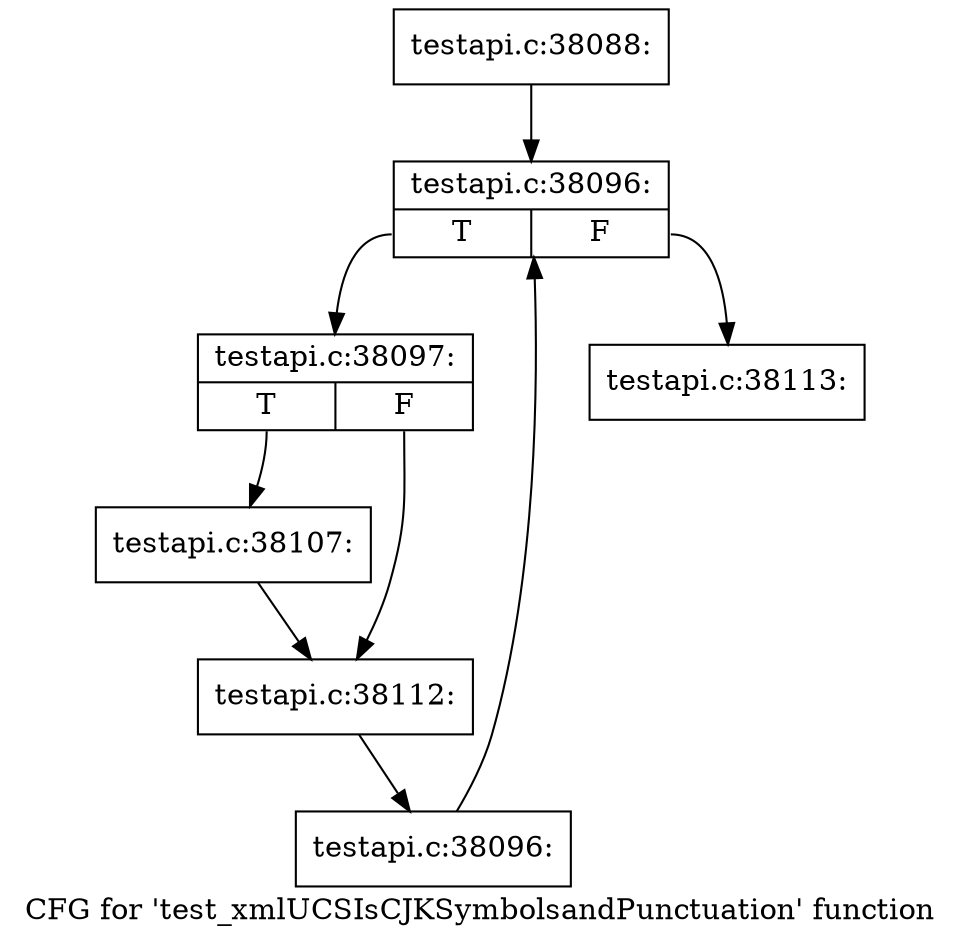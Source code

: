 digraph "CFG for 'test_xmlUCSIsCJKSymbolsandPunctuation' function" {
	label="CFG for 'test_xmlUCSIsCJKSymbolsandPunctuation' function";

	Node0x55d81e0 [shape=record,label="{testapi.c:38088:}"];
	Node0x55d81e0 -> Node0x55dfc80;
	Node0x55dfc80 [shape=record,label="{testapi.c:38096:|{<s0>T|<s1>F}}"];
	Node0x55dfc80:s0 -> Node0x55dff60;
	Node0x55dfc80:s1 -> Node0x55dfae0;
	Node0x55dff60 [shape=record,label="{testapi.c:38097:|{<s0>T|<s1>F}}"];
	Node0x55dff60:s0 -> Node0x55e0dc0;
	Node0x55dff60:s1 -> Node0x55e1590;
	Node0x55e0dc0 [shape=record,label="{testapi.c:38107:}"];
	Node0x55e0dc0 -> Node0x55e1590;
	Node0x55e1590 [shape=record,label="{testapi.c:38112:}"];
	Node0x55e1590 -> Node0x55dfed0;
	Node0x55dfed0 [shape=record,label="{testapi.c:38096:}"];
	Node0x55dfed0 -> Node0x55dfc80;
	Node0x55dfae0 [shape=record,label="{testapi.c:38113:}"];
}
